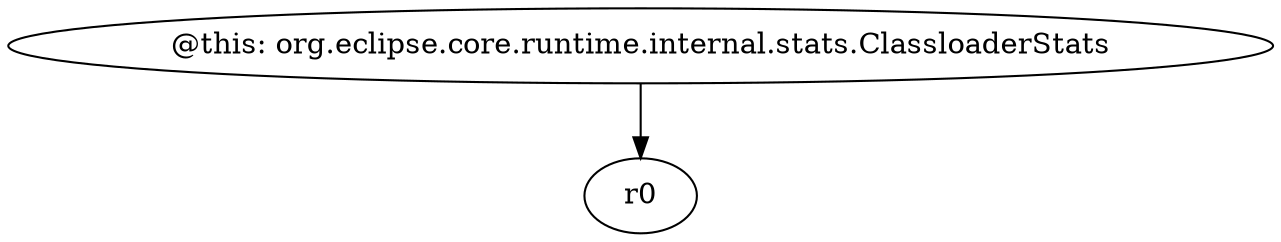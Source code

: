 digraph g {
0[label="@this: org.eclipse.core.runtime.internal.stats.ClassloaderStats"]
1[label="r0"]
0->1[label=""]
}